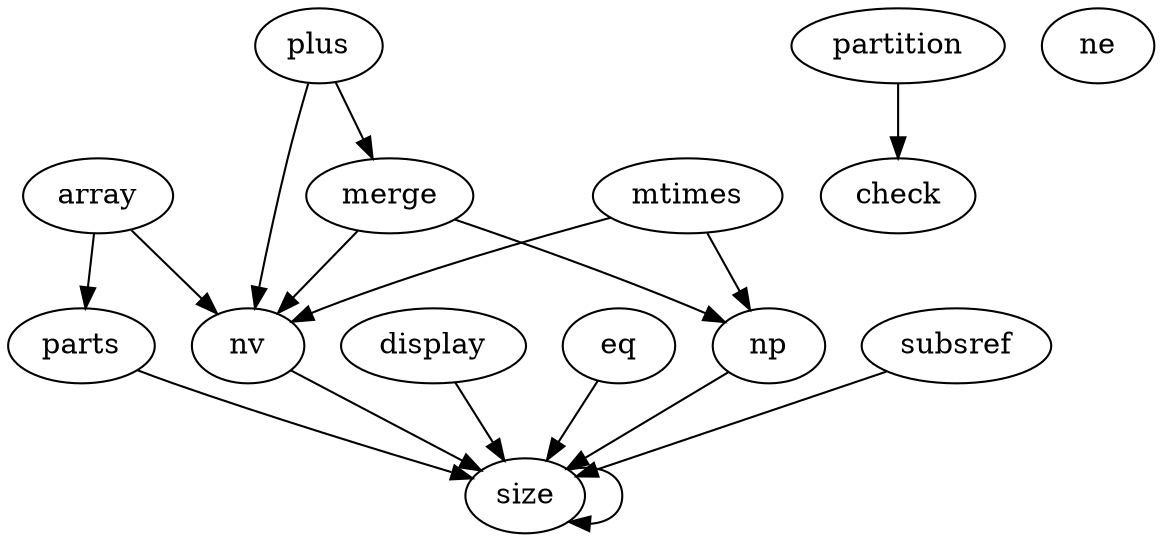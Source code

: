 /* Created by mdot for Matlab */
digraph m2html {
  array -> nv;
  array -> parts;
  display -> size;
  eq -> size;
  merge -> np;
  merge -> nv;
  mtimes -> np;
  mtimes -> nv;
  np -> size;
  nv -> size;
  partition -> check;
  parts -> size;
  plus -> merge;
  plus -> nv;
  size -> size;
  subsref -> size;

  array [URL="array.html"];
  check [URL="check.html"];
  display [URL="display.html"];
  eq [URL="eq.html"];
  merge [URL="merge.html"];
  mtimes [URL="mtimes.html"];
  ne [URL="ne.html"];
  np [URL="np.html"];
  nv [URL="nv.html"];
  partition [URL="partition.html"];
  parts [URL="parts.html"];
  plus [URL="plus.html"];
  size [URL="size.html"];
  subsref [URL="subsref.html"];
}